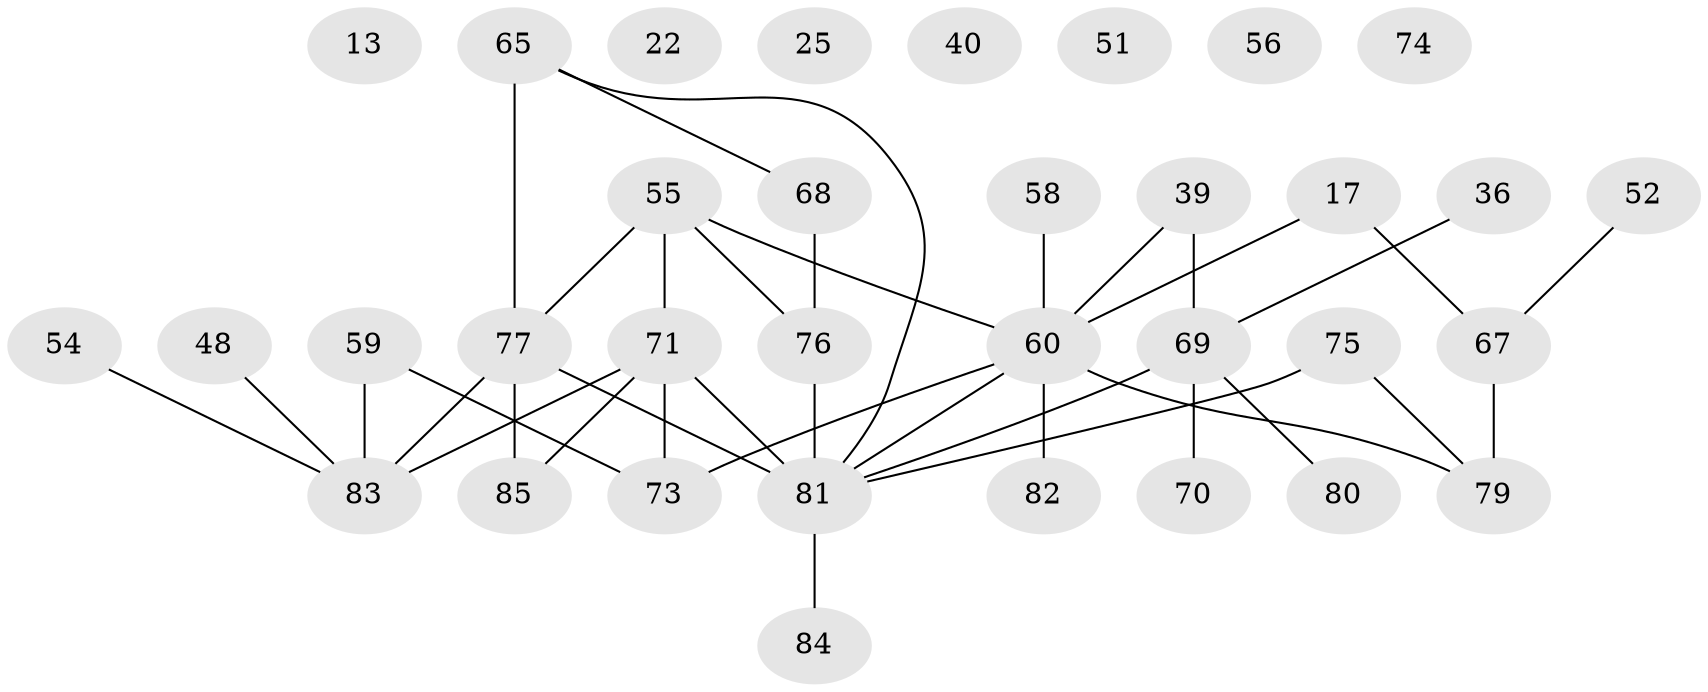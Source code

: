 // original degree distribution, {1: 0.16470588235294117, 4: 0.12941176470588237, 2: 0.32941176470588235, 3: 0.2235294117647059, 0: 0.08235294117647059, 5: 0.058823529411764705, 6: 0.011764705882352941}
// Generated by graph-tools (version 1.1) at 2025/42/03/04/25 21:42:22]
// undirected, 34 vertices, 38 edges
graph export_dot {
graph [start="1"]
  node [color=gray90,style=filled];
  13;
  17 [super="+16"];
  22;
  25;
  36;
  39;
  40;
  48;
  51;
  52;
  54;
  55 [super="+28+3+18+29+50"];
  56;
  58;
  59 [super="+38"];
  60 [super="+42+26+37"];
  65 [super="+11+34"];
  67 [super="+41"];
  68;
  69 [super="+64"];
  70;
  71 [super="+24+45"];
  73 [super="+5+44+63"];
  74;
  75;
  76 [super="+10"];
  77 [super="+30+49"];
  79;
  80;
  81 [super="+2+8+72+66+62"];
  82;
  83 [super="+78"];
  84;
  85 [super="+33"];
  17 -- 67 [weight=2];
  17 -- 60;
  36 -- 69;
  39 -- 69;
  39 -- 60;
  48 -- 83;
  52 -- 67;
  54 -- 83;
  55 -- 71;
  55 -- 76;
  55 -- 77;
  55 -- 60;
  58 -- 60;
  59 -- 83 [weight=2];
  59 -- 73;
  60 -- 82;
  60 -- 73;
  60 -- 79;
  60 -- 81 [weight=2];
  65 -- 81;
  65 -- 68;
  65 -- 77 [weight=3];
  67 -- 79 [weight=2];
  68 -- 76;
  69 -- 70 [weight=2];
  69 -- 80;
  69 -- 81;
  71 -- 85;
  71 -- 83;
  71 -- 73;
  71 -- 81 [weight=2];
  75 -- 79;
  75 -- 81;
  76 -- 81 [weight=2];
  77 -- 85;
  77 -- 83 [weight=2];
  77 -- 81 [weight=3];
  81 -- 84;
}

